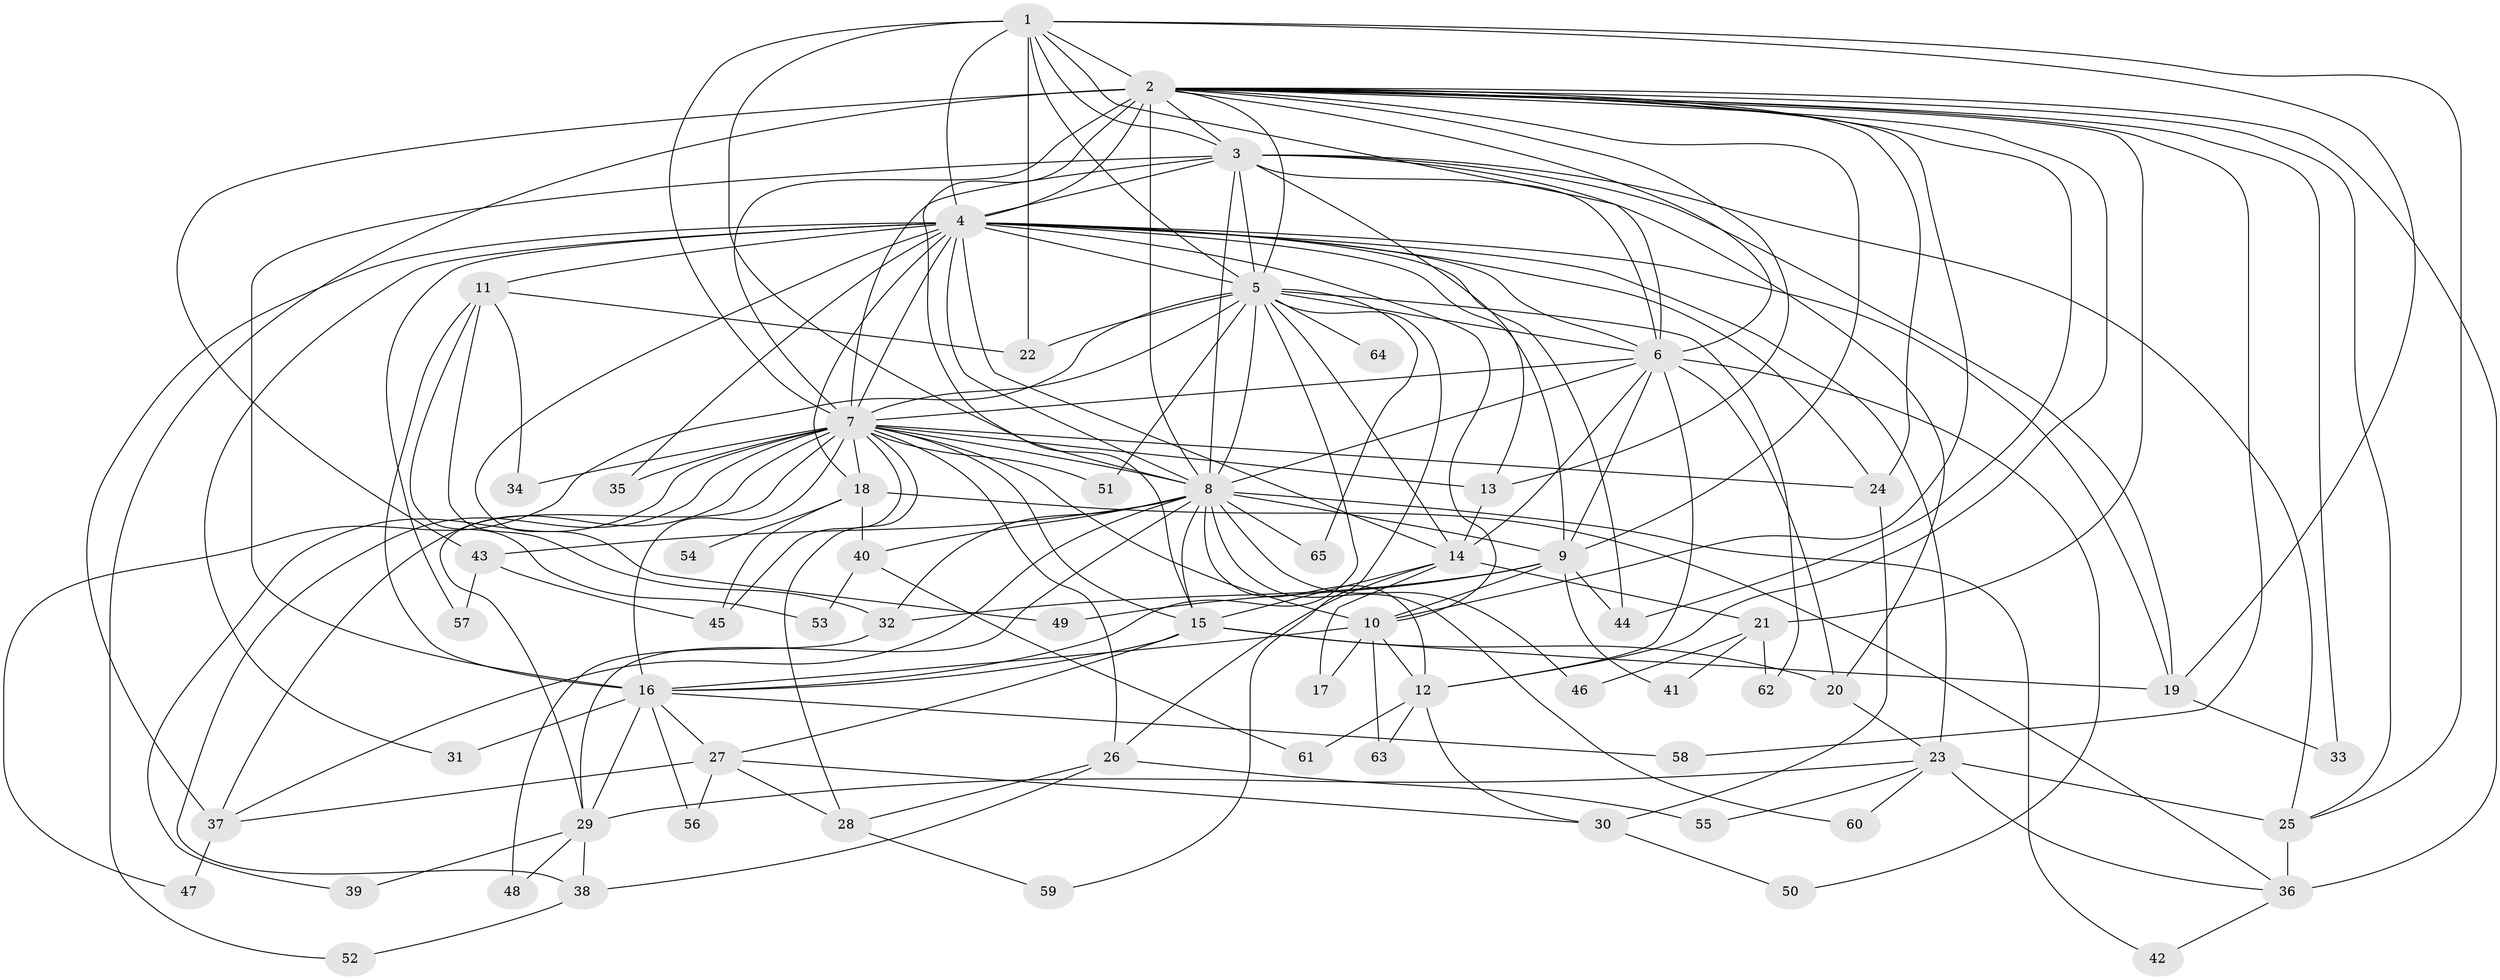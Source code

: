 // original degree distribution, {17: 0.007692307692307693, 28: 0.007692307692307693, 25: 0.007692307692307693, 27: 0.007692307692307693, 21: 0.015384615384615385, 16: 0.007692307692307693, 23: 0.007692307692307693, 20: 0.007692307692307693, 12: 0.007692307692307693, 9: 0.015384615384615385, 2: 0.5384615384615384, 8: 0.023076923076923078, 4: 0.11538461538461539, 6: 0.03076923076923077, 5: 0.046153846153846156, 3: 0.14615384615384616, 7: 0.007692307692307693}
// Generated by graph-tools (version 1.1) at 2025/34/03/09/25 02:34:42]
// undirected, 65 vertices, 173 edges
graph export_dot {
graph [start="1"]
  node [color=gray90,style=filled];
  1;
  2;
  3;
  4;
  5;
  6;
  7;
  8;
  9;
  10;
  11;
  12;
  13;
  14;
  15;
  16;
  17;
  18;
  19;
  20;
  21;
  22;
  23;
  24;
  25;
  26;
  27;
  28;
  29;
  30;
  31;
  32;
  33;
  34;
  35;
  36;
  37;
  38;
  39;
  40;
  41;
  42;
  43;
  44;
  45;
  46;
  47;
  48;
  49;
  50;
  51;
  52;
  53;
  54;
  55;
  56;
  57;
  58;
  59;
  60;
  61;
  62;
  63;
  64;
  65;
  1 -- 2 [weight=3.0];
  1 -- 3 [weight=1.0];
  1 -- 4 [weight=1.0];
  1 -- 5 [weight=1.0];
  1 -- 6 [weight=1.0];
  1 -- 7 [weight=2.0];
  1 -- 8 [weight=1.0];
  1 -- 19 [weight=1.0];
  1 -- 22 [weight=4.0];
  1 -- 25 [weight=2.0];
  2 -- 3 [weight=2.0];
  2 -- 4 [weight=2.0];
  2 -- 5 [weight=3.0];
  2 -- 6 [weight=2.0];
  2 -- 7 [weight=4.0];
  2 -- 8 [weight=14.0];
  2 -- 9 [weight=1.0];
  2 -- 10 [weight=1.0];
  2 -- 12 [weight=1.0];
  2 -- 13 [weight=1.0];
  2 -- 15 [weight=1.0];
  2 -- 21 [weight=1.0];
  2 -- 24 [weight=1.0];
  2 -- 25 [weight=1.0];
  2 -- 33 [weight=1.0];
  2 -- 36 [weight=1.0];
  2 -- 43 [weight=1.0];
  2 -- 44 [weight=1.0];
  2 -- 52 [weight=1.0];
  2 -- 58 [weight=1.0];
  3 -- 4 [weight=1.0];
  3 -- 5 [weight=1.0];
  3 -- 6 [weight=2.0];
  3 -- 7 [weight=3.0];
  3 -- 8 [weight=2.0];
  3 -- 13 [weight=1.0];
  3 -- 16 [weight=9.0];
  3 -- 19 [weight=1.0];
  3 -- 20 [weight=1.0];
  3 -- 25 [weight=1.0];
  4 -- 5 [weight=2.0];
  4 -- 6 [weight=1.0];
  4 -- 7 [weight=3.0];
  4 -- 8 [weight=1.0];
  4 -- 9 [weight=1.0];
  4 -- 10 [weight=1.0];
  4 -- 11 [weight=1.0];
  4 -- 14 [weight=1.0];
  4 -- 18 [weight=1.0];
  4 -- 19 [weight=2.0];
  4 -- 23 [weight=1.0];
  4 -- 24 [weight=1.0];
  4 -- 31 [weight=1.0];
  4 -- 35 [weight=1.0];
  4 -- 37 [weight=1.0];
  4 -- 44 [weight=1.0];
  4 -- 49 [weight=1.0];
  4 -- 57 [weight=1.0];
  5 -- 6 [weight=1.0];
  5 -- 7 [weight=2.0];
  5 -- 8 [weight=1.0];
  5 -- 14 [weight=1.0];
  5 -- 16 [weight=1.0];
  5 -- 22 [weight=2.0];
  5 -- 47 [weight=1.0];
  5 -- 51 [weight=1.0];
  5 -- 59 [weight=1.0];
  5 -- 62 [weight=1.0];
  5 -- 64 [weight=1.0];
  5 -- 65 [weight=1.0];
  6 -- 7 [weight=2.0];
  6 -- 8 [weight=1.0];
  6 -- 9 [weight=2.0];
  6 -- 12 [weight=1.0];
  6 -- 14 [weight=1.0];
  6 -- 20 [weight=1.0];
  6 -- 50 [weight=1.0];
  7 -- 8 [weight=3.0];
  7 -- 10 [weight=1.0];
  7 -- 13 [weight=1.0];
  7 -- 15 [weight=2.0];
  7 -- 16 [weight=1.0];
  7 -- 18 [weight=3.0];
  7 -- 24 [weight=1.0];
  7 -- 26 [weight=1.0];
  7 -- 28 [weight=1.0];
  7 -- 29 [weight=1.0];
  7 -- 34 [weight=1.0];
  7 -- 35 [weight=1.0];
  7 -- 37 [weight=2.0];
  7 -- 38 [weight=1.0];
  7 -- 39 [weight=1.0];
  7 -- 45 [weight=1.0];
  7 -- 51 [weight=1.0];
  8 -- 9 [weight=1.0];
  8 -- 12 [weight=1.0];
  8 -- 15 [weight=1.0];
  8 -- 29 [weight=2.0];
  8 -- 32 [weight=2.0];
  8 -- 37 [weight=1.0];
  8 -- 40 [weight=1.0];
  8 -- 42 [weight=1.0];
  8 -- 43 [weight=1.0];
  8 -- 46 [weight=1.0];
  8 -- 60 [weight=1.0];
  8 -- 65 [weight=1.0];
  9 -- 10 [weight=1.0];
  9 -- 32 [weight=1.0];
  9 -- 41 [weight=1.0];
  9 -- 44 [weight=1.0];
  9 -- 49 [weight=1.0];
  10 -- 12 [weight=1.0];
  10 -- 16 [weight=2.0];
  10 -- 17 [weight=1.0];
  10 -- 63 [weight=1.0];
  11 -- 16 [weight=2.0];
  11 -- 22 [weight=2.0];
  11 -- 32 [weight=1.0];
  11 -- 34 [weight=1.0];
  11 -- 53 [weight=1.0];
  12 -- 30 [weight=1.0];
  12 -- 61 [weight=1.0];
  12 -- 63 [weight=1.0];
  13 -- 14 [weight=1.0];
  14 -- 15 [weight=1.0];
  14 -- 17 [weight=1.0];
  14 -- 21 [weight=1.0];
  14 -- 26 [weight=1.0];
  15 -- 16 [weight=1.0];
  15 -- 19 [weight=1.0];
  15 -- 20 [weight=1.0];
  15 -- 27 [weight=1.0];
  16 -- 27 [weight=3.0];
  16 -- 29 [weight=1.0];
  16 -- 31 [weight=1.0];
  16 -- 56 [weight=1.0];
  16 -- 58 [weight=1.0];
  18 -- 36 [weight=1.0];
  18 -- 40 [weight=1.0];
  18 -- 45 [weight=1.0];
  18 -- 54 [weight=2.0];
  19 -- 33 [weight=1.0];
  20 -- 23 [weight=1.0];
  21 -- 41 [weight=1.0];
  21 -- 46 [weight=1.0];
  21 -- 62 [weight=1.0];
  23 -- 25 [weight=1.0];
  23 -- 29 [weight=1.0];
  23 -- 36 [weight=1.0];
  23 -- 55 [weight=1.0];
  23 -- 60 [weight=1.0];
  24 -- 30 [weight=1.0];
  25 -- 36 [weight=3.0];
  26 -- 28 [weight=1.0];
  26 -- 38 [weight=1.0];
  26 -- 55 [weight=1.0];
  27 -- 28 [weight=1.0];
  27 -- 30 [weight=1.0];
  27 -- 37 [weight=1.0];
  27 -- 56 [weight=1.0];
  28 -- 59 [weight=1.0];
  29 -- 38 [weight=1.0];
  29 -- 39 [weight=1.0];
  29 -- 48 [weight=1.0];
  30 -- 50 [weight=1.0];
  32 -- 48 [weight=1.0];
  36 -- 42 [weight=1.0];
  37 -- 47 [weight=1.0];
  38 -- 52 [weight=1.0];
  40 -- 53 [weight=1.0];
  40 -- 61 [weight=1.0];
  43 -- 45 [weight=1.0];
  43 -- 57 [weight=1.0];
}
